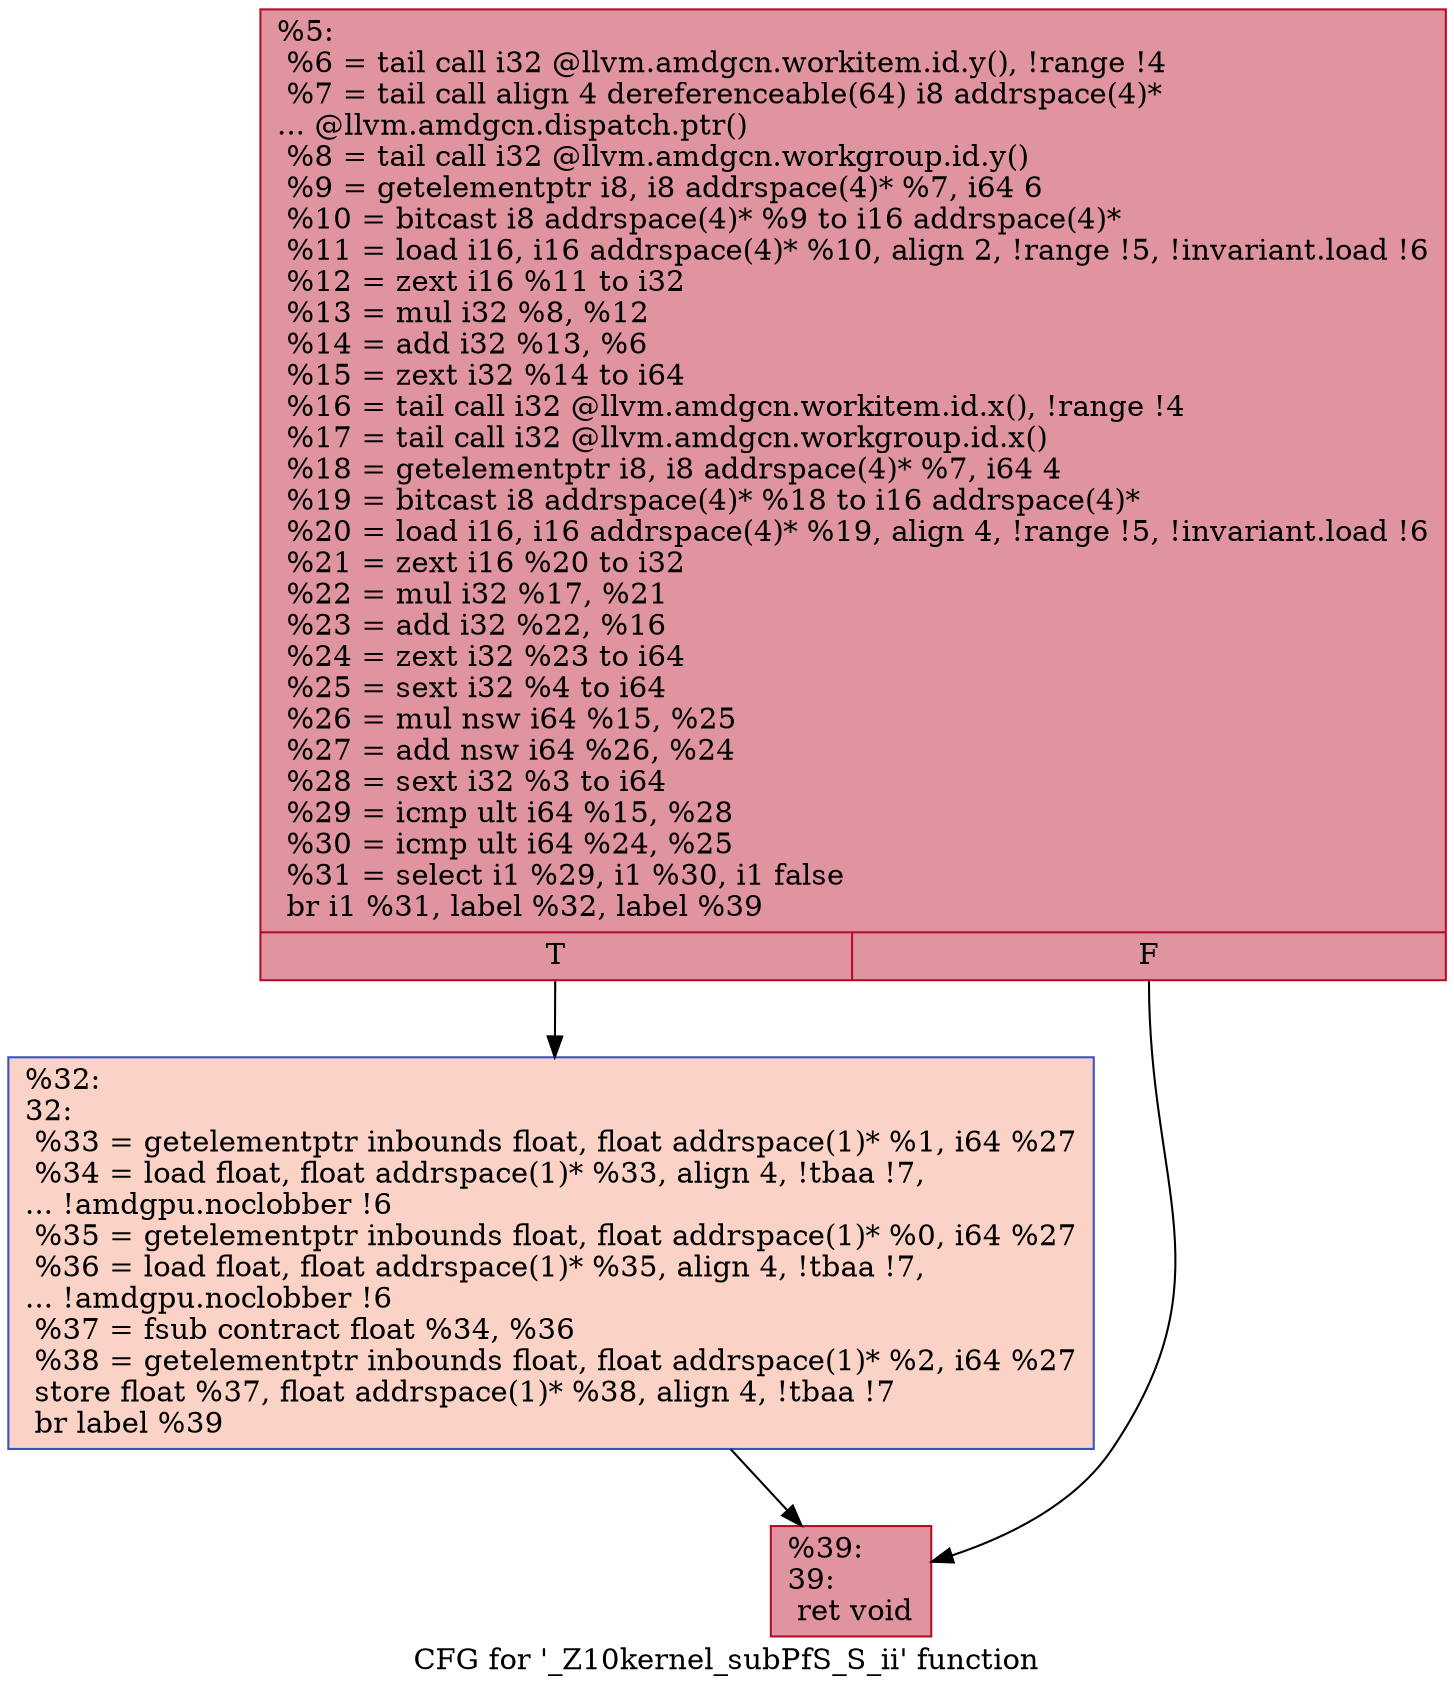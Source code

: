 digraph "CFG for '_Z10kernel_subPfS_S_ii' function" {
	label="CFG for '_Z10kernel_subPfS_S_ii' function";

	Node0x5b124d0 [shape=record,color="#b70d28ff", style=filled, fillcolor="#b70d2870",label="{%5:\l  %6 = tail call i32 @llvm.amdgcn.workitem.id.y(), !range !4\l  %7 = tail call align 4 dereferenceable(64) i8 addrspace(4)*\l... @llvm.amdgcn.dispatch.ptr()\l  %8 = tail call i32 @llvm.amdgcn.workgroup.id.y()\l  %9 = getelementptr i8, i8 addrspace(4)* %7, i64 6\l  %10 = bitcast i8 addrspace(4)* %9 to i16 addrspace(4)*\l  %11 = load i16, i16 addrspace(4)* %10, align 2, !range !5, !invariant.load !6\l  %12 = zext i16 %11 to i32\l  %13 = mul i32 %8, %12\l  %14 = add i32 %13, %6\l  %15 = zext i32 %14 to i64\l  %16 = tail call i32 @llvm.amdgcn.workitem.id.x(), !range !4\l  %17 = tail call i32 @llvm.amdgcn.workgroup.id.x()\l  %18 = getelementptr i8, i8 addrspace(4)* %7, i64 4\l  %19 = bitcast i8 addrspace(4)* %18 to i16 addrspace(4)*\l  %20 = load i16, i16 addrspace(4)* %19, align 4, !range !5, !invariant.load !6\l  %21 = zext i16 %20 to i32\l  %22 = mul i32 %17, %21\l  %23 = add i32 %22, %16\l  %24 = zext i32 %23 to i64\l  %25 = sext i32 %4 to i64\l  %26 = mul nsw i64 %15, %25\l  %27 = add nsw i64 %26, %24\l  %28 = sext i32 %3 to i64\l  %29 = icmp ult i64 %15, %28\l  %30 = icmp ult i64 %24, %25\l  %31 = select i1 %29, i1 %30, i1 false\l  br i1 %31, label %32, label %39\l|{<s0>T|<s1>F}}"];
	Node0x5b124d0:s0 -> Node0x5b16240;
	Node0x5b124d0:s1 -> Node0x5b162d0;
	Node0x5b16240 [shape=record,color="#3d50c3ff", style=filled, fillcolor="#f59c7d70",label="{%32:\l32:                                               \l  %33 = getelementptr inbounds float, float addrspace(1)* %1, i64 %27\l  %34 = load float, float addrspace(1)* %33, align 4, !tbaa !7,\l... !amdgpu.noclobber !6\l  %35 = getelementptr inbounds float, float addrspace(1)* %0, i64 %27\l  %36 = load float, float addrspace(1)* %35, align 4, !tbaa !7,\l... !amdgpu.noclobber !6\l  %37 = fsub contract float %34, %36\l  %38 = getelementptr inbounds float, float addrspace(1)* %2, i64 %27\l  store float %37, float addrspace(1)* %38, align 4, !tbaa !7\l  br label %39\l}"];
	Node0x5b16240 -> Node0x5b162d0;
	Node0x5b162d0 [shape=record,color="#b70d28ff", style=filled, fillcolor="#b70d2870",label="{%39:\l39:                                               \l  ret void\l}"];
}
